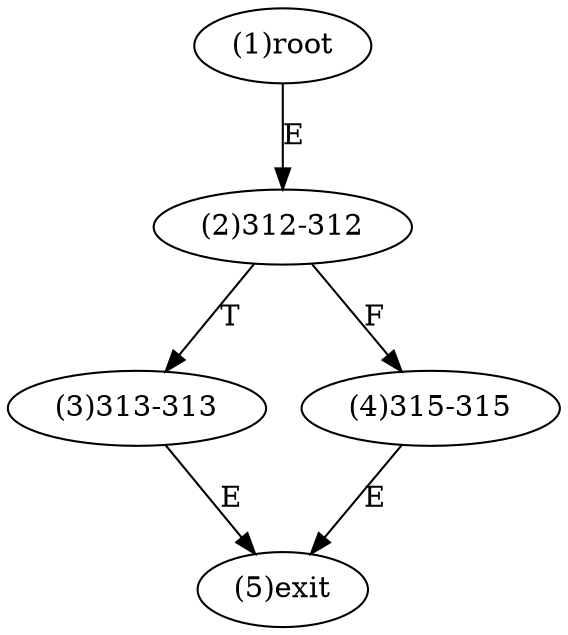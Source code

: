digraph "" { 
1[ label="(1)root"];
2[ label="(2)312-312"];
3[ label="(3)313-313"];
4[ label="(4)315-315"];
5[ label="(5)exit"];
1->2[ label="E"];
2->4[ label="F"];
2->3[ label="T"];
3->5[ label="E"];
4->5[ label="E"];
}